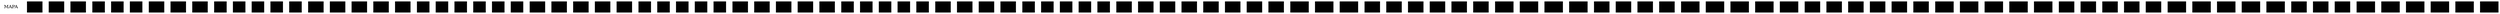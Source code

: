 digraph Mapa{

node[shape=box, width=0.4, heigth=0.4, fillcolor="white"
color="white" style="filled"];

edge[style = bold];

nodo0[label="MAPA" pos="0,0!"];

3.11[fillcolor="0-77-153" pos = "160,-480!"];
3.12[fillcolor="0-77-153" pos = "160,-520!"];
3.13[fillcolor="0-77-153" pos = "160,-560!"];
4.7[fillcolor="0-77-148" pos = "200,-320!"];
4.8[fillcolor="0-77-149" pos = "200,-360!"];
4.9[fillcolor="0-77-150" pos = "200,-400!"];
4.10[fillcolor="0-77-151" pos = "200,-440!"];
4.11[fillcolor="0-77-152" pos = "200,-480!"];
4.12[fillcolor="0-77-153" pos = "200,-520!"];
5.5[fillcolor="0-77-152" pos = "240,-240!"];
5.6[fillcolor="0-77-153" pos = "240,-280!"];
5.7[fillcolor="153-206-255" pos = "240,-320!"];
5.8[fillcolor="153-206-255" pos = "240,-360!"];
5.9[fillcolor="153-206-255" pos = "240,-400!"];
5.10[fillcolor="153-206-255" pos = "240,-440!"];
5.11[fillcolor="153-206-255" pos = "240,-480!"];
5.12[fillcolor="153-206-255" pos = "240,-520!"];
5.13[fillcolor="255-255-255" pos = "240,-560!"];
5.14[fillcolor="255-255-255" pos = "240,-600!"];
6.4[fillcolor="0-77-153" pos = "280,-200!"];
6.5[fillcolor="153-206-255" pos = "280,-240!"];
6.6[fillcolor="153-206-255" pos = "280,-280!"];
6.7[fillcolor="153-206-255" pos = "280,-320!"];
6.8[fillcolor="153-206-255" pos = "280,-360!"];
6.9[fillcolor="153-206-255" pos = "280,-400!"];
6.10[fillcolor="153-206-255" pos = "280,-440!"];
6.11[fillcolor="153-206-255" pos = "280,-480!"];
6.12[fillcolor="255-255-255" pos = "280,-520!"];
6.13[fillcolor="255-255-256" pos = "280,-560!"];
6.14[fillcolor="255-255-256" pos = "280,-600!"];
7.4[fillcolor="0-77-154" pos = "320,-200!"];
7.5[fillcolor="153-206-256" pos = "320,-240!"];
7.6[fillcolor="153-206-256" pos = "320,-280!"];
7.7[fillcolor="153-206-256" pos = "320,-320!"];
7.8[fillcolor="255-255-255" pos = "320,-360!"];
7.10[fillcolor="153-206-264" pos = "320,-440!"];
7.11[fillcolor="153-206-264" pos = "320,-480!"];
7.12[fillcolor="255-255-255" pos = "320,-520!"];
7.13[fillcolor="255-255-257" pos = "320,-560!"];
7.14[fillcolor="255-255-257" pos = "320,-600!"];
8.3[fillcolor="0-77-153" pos = "360,-160!"];
8.4[fillcolor="0-77-155" pos = "360,-200!"];
8.5[fillcolor="153-206-257" pos = "360,-240!"];
8.6[fillcolor="153-206-257" pos = "360,-280!"];
8.7[fillcolor="153-206-257" pos = "360,-320!"];
8.11[fillcolor="153-206-264" pos = "360,-480!"];
8.12[fillcolor="255-255-255" pos = "360,-520!"];
8.13[fillcolor="255-255-258" pos = "360,-560!"];
8.14[fillcolor="255-255-258" pos = "360,-600!"];
9.3[fillcolor="0-77-153" pos = "400,-160!"];
9.4[fillcolor="0-77-156" pos = "400,-200!"];
9.5[fillcolor="153-206-258" pos = "400,-240!"];
9.6[fillcolor="153-206-258" pos = "400,-280!"];
9.7[fillcolor="153-206-258" pos = "400,-320!"];
9.12[fillcolor="255-255-255" pos = "400,-520!"];
9.13[fillcolor="255-255-259" pos = "400,-560!"];
9.14[fillcolor="255-255-259" pos = "400,-600!"];
10.3[fillcolor="0-77-153" pos = "440,-160!"];
10.4[fillcolor="0-77-157" pos = "440,-200!"];
10.5[fillcolor="153-206-259" pos = "440,-240!"];
10.6[fillcolor="153-206-259" pos = "440,-280!"];
10.7[fillcolor="153-206-259" pos = "440,-320!"];
10.12[fillcolor="255-255-255" pos = "440,-520!"];
10.13[fillcolor="255-255-260" pos = "440,-560!"];
10.14[fillcolor="255-255-260" pos = "440,-600!"];
11.3[fillcolor="0-77-153" pos = "480,-160!"];
11.4[fillcolor="0-77-158" pos = "480,-200!"];
11.5[fillcolor="153-206-260" pos = "480,-240!"];
11.6[fillcolor="153-206-260" pos = "480,-280!"];
11.7[fillcolor="153-206-260" pos = "480,-320!"];
11.8[fillcolor="255-255-255" pos = "480,-360!"];
11.11[fillcolor="153-206-264" pos = "480,-480!"];
11.12[fillcolor="255-255-255" pos = "480,-520!"];
11.13[fillcolor="255-255-261" pos = "480,-560!"];
11.14[fillcolor="255-255-261" pos = "480,-600!"];
12.4[fillcolor="0-77-159" pos = "520,-200!"];
12.5[fillcolor="153-206-261" pos = "520,-240!"];
12.6[fillcolor="153-206-261" pos = "520,-280!"];
12.7[fillcolor="153-206-261" pos = "520,-320!"];
12.10[fillcolor="153-206-264" pos = "520,-440!"];
12.11[fillcolor="153-206-264" pos = "520,-480!"];
12.12[fillcolor="255-255-255" pos = "520,-520!"];
12.13[fillcolor="255-255-262" pos = "520,-560!"];
12.14[fillcolor="255-255-262" pos = "520,-600!"];
13.4[fillcolor="0-77-153" pos = "560,-200!"];
13.5[fillcolor="153-206-262" pos = "560,-240!"];
13.6[fillcolor="153-206-262" pos = "560,-280!"];
13.7[fillcolor="153-206-262" pos = "560,-320!"];
13.8[fillcolor="153-206-263" pos = "560,-360!"];
13.9[fillcolor="153-206-264" pos = "560,-400!"];
13.10[fillcolor="153-206-265" pos = "560,-440!"];
13.11[fillcolor="153-206-266" pos = "560,-480!"];
13.12[fillcolor="255-255-255" pos = "560,-520!"];
13.13[fillcolor="255-255-263" pos = "560,-560!"];
13.14[fillcolor="255-255-263" pos = "560,-600!"];
14.5[fillcolor="0-77-153" pos = "600,-240!"];
14.6[fillcolor="0-77-153" pos = "600,-280!"];
14.7[fillcolor="153-206-263" pos = "600,-320!"];
14.8[fillcolor="153-206-264" pos = "600,-360!"];
14.9[fillcolor="153-206-265" pos = "600,-400!"];
14.10[fillcolor="153-206-266" pos = "600,-440!"];
14.11[fillcolor="153-206-267" pos = "600,-480!"];
14.12[fillcolor="153-206-268" pos = "600,-520!"];
14.13[fillcolor="255-255-264" pos = "600,-560!"];
14.14[fillcolor="255-255-264" pos = "600,-600!"];
15.7[fillcolor="0-77-153" pos = "640,-320!"];
15.8[fillcolor="0-77-153" pos = "640,-360!"];
15.9[fillcolor="0-77-153" pos = "640,-400!"];
15.10[fillcolor="0-77-153" pos = "640,-440!"];
15.11[fillcolor="0-77-153" pos = "640,-480!"];
15.12[fillcolor="0-77-153" pos = "640,-520!"];
16.11[fillcolor="0-77-153" pos = "680,-480!"];
16.12[fillcolor="0-77-153" pos = "680,-520!"];
16.13[fillcolor="0-77-153" pos = "680,-560!"];}
